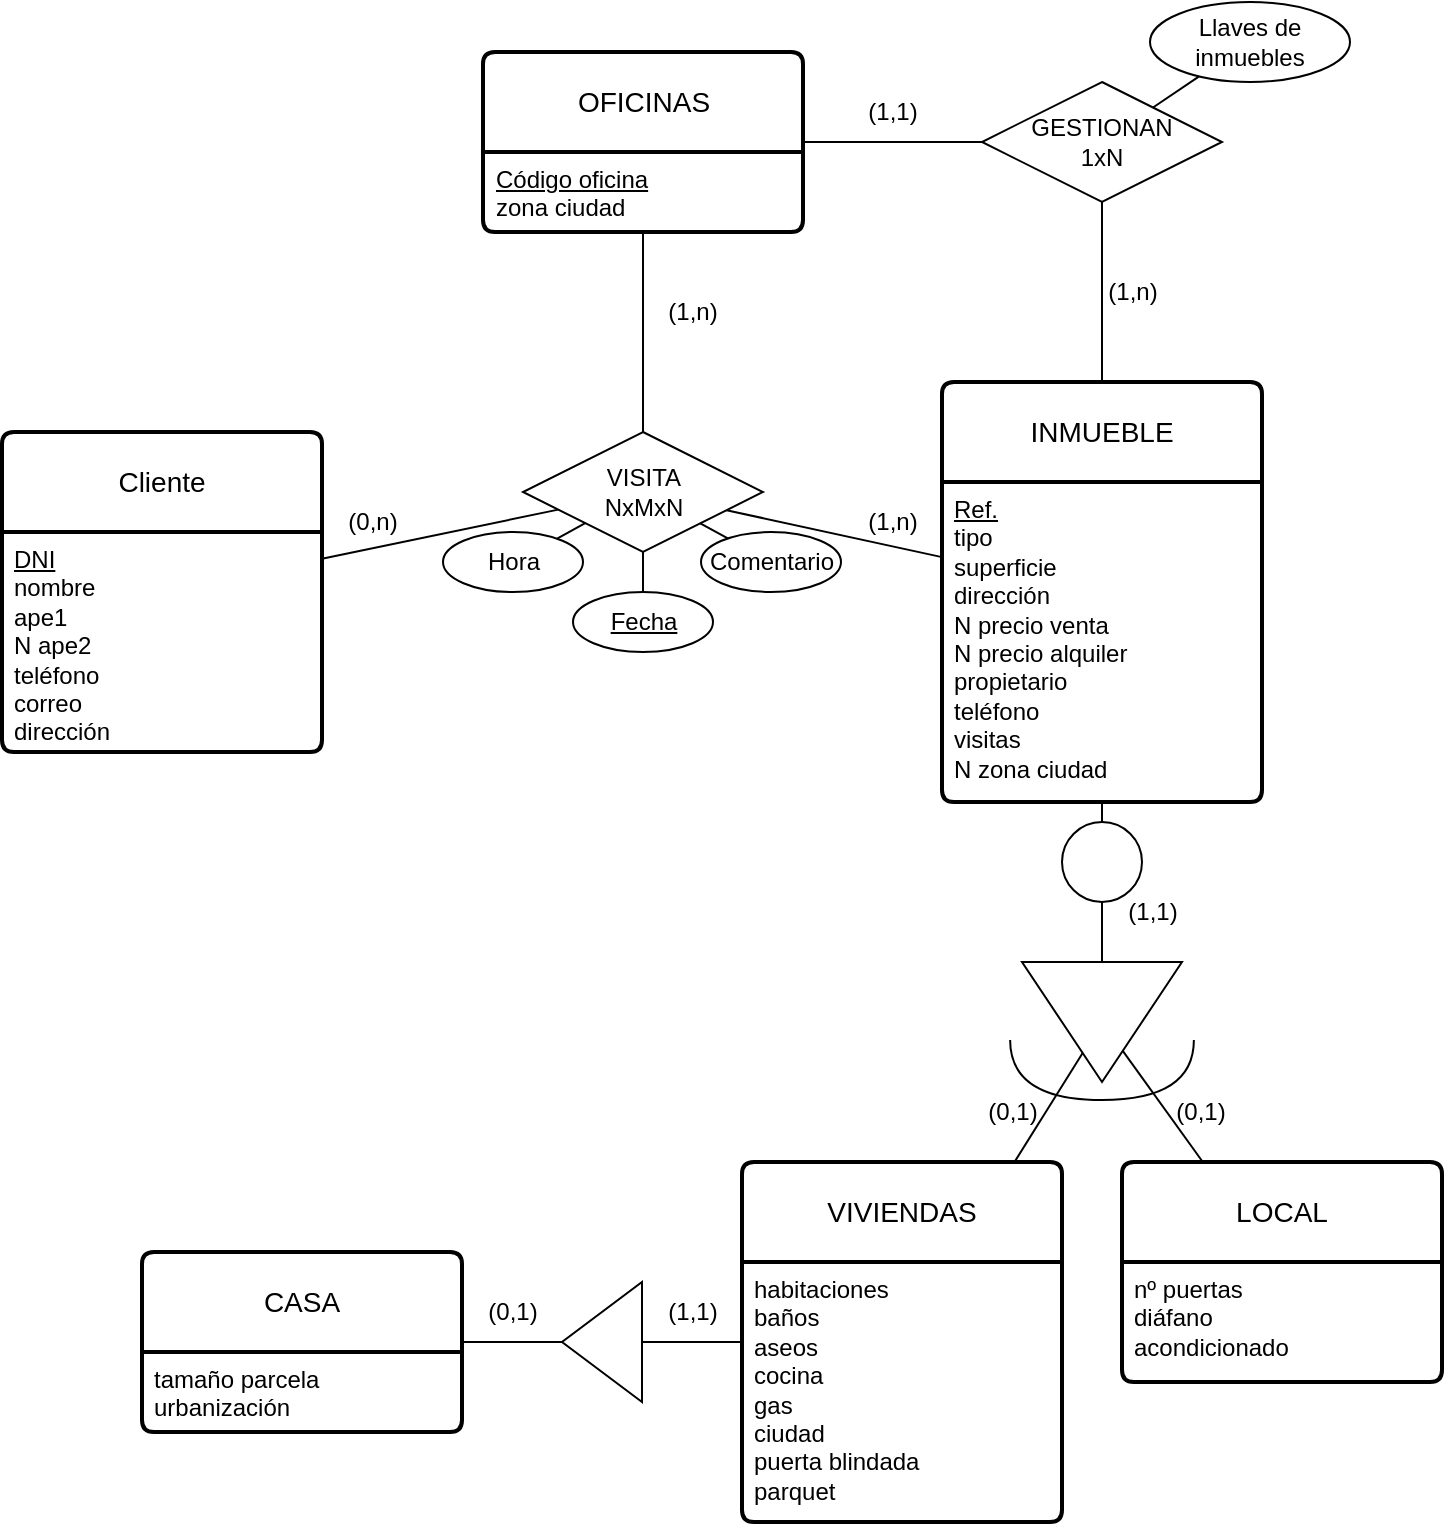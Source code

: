 <mxfile version="22.0.4" type="device">
  <diagram name="Página-1" id="CglsdMU4sxPEEouFFnb4">
    <mxGraphModel dx="1052" dy="786" grid="1" gridSize="10" guides="1" tooltips="1" connect="1" arrows="1" fold="1" page="1" pageScale="1" pageWidth="827" pageHeight="1169" math="0" shadow="0">
      <root>
        <mxCell id="0" />
        <mxCell id="1" parent="0" />
        <mxCell id="vA4ei-D3nPixJm3tVfqF-1" value="INMUEBLE" style="swimlane;childLayout=stackLayout;horizontal=1;startSize=50;horizontalStack=0;rounded=1;fontSize=14;fontStyle=0;strokeWidth=2;resizeParent=0;resizeLast=1;shadow=0;dashed=0;align=center;arcSize=4;whiteSpace=wrap;html=1;" parent="1" vertex="1">
          <mxGeometry x="480" y="590" width="160" height="210" as="geometry" />
        </mxCell>
        <mxCell id="vA4ei-D3nPixJm3tVfqF-2" value="&lt;u&gt;Ref.&lt;br&gt;&lt;/u&gt;tipo&lt;br&gt;superficie&lt;br&gt;dirección&lt;br&gt;N precio venta&lt;br&gt;N precio alquiler&lt;br&gt;propietario&lt;br&gt;teléfono&lt;br&gt;visitas&lt;br&gt;N zona ciudad" style="align=left;strokeColor=none;fillColor=none;spacingLeft=4;fontSize=12;verticalAlign=top;resizable=0;rotatable=0;part=1;html=1;" parent="vA4ei-D3nPixJm3tVfqF-1" vertex="1">
          <mxGeometry y="50" width="160" height="160" as="geometry" />
        </mxCell>
        <mxCell id="vA4ei-D3nPixJm3tVfqF-3" value="CASA" style="swimlane;childLayout=stackLayout;horizontal=1;startSize=50;horizontalStack=0;rounded=1;fontSize=14;fontStyle=0;strokeWidth=2;resizeParent=0;resizeLast=1;shadow=0;dashed=0;align=center;arcSize=4;whiteSpace=wrap;html=1;" parent="1" vertex="1">
          <mxGeometry x="80" y="1025" width="160" height="90" as="geometry" />
        </mxCell>
        <mxCell id="vA4ei-D3nPixJm3tVfqF-4" value="tamaño parcela&lt;br&gt;urbanización" style="align=left;strokeColor=none;fillColor=none;spacingLeft=4;fontSize=12;verticalAlign=top;resizable=0;rotatable=0;part=1;html=1;" parent="vA4ei-D3nPixJm3tVfqF-3" vertex="1">
          <mxGeometry y="50" width="160" height="40" as="geometry" />
        </mxCell>
        <mxCell id="vA4ei-D3nPixJm3tVfqF-8" value="OFICINAS" style="swimlane;childLayout=stackLayout;horizontal=1;startSize=50;horizontalStack=0;rounded=1;fontSize=14;fontStyle=0;strokeWidth=2;resizeParent=0;resizeLast=1;shadow=0;dashed=0;align=center;arcSize=4;whiteSpace=wrap;html=1;" parent="1" vertex="1">
          <mxGeometry x="250.5" y="425" width="160" height="90" as="geometry" />
        </mxCell>
        <mxCell id="vA4ei-D3nPixJm3tVfqF-9" value="&lt;u&gt;Código oficina&lt;/u&gt;&lt;br&gt;zona ciudad" style="align=left;strokeColor=none;fillColor=none;spacingLeft=4;fontSize=12;verticalAlign=top;resizable=0;rotatable=0;part=1;html=1;" parent="vA4ei-D3nPixJm3tVfqF-8" vertex="1">
          <mxGeometry y="50" width="160" height="40" as="geometry" />
        </mxCell>
        <mxCell id="vA4ei-D3nPixJm3tVfqF-10" value="VIVIENDAS" style="swimlane;childLayout=stackLayout;horizontal=1;startSize=50;horizontalStack=0;rounded=1;fontSize=14;fontStyle=0;strokeWidth=2;resizeParent=0;resizeLast=1;shadow=0;dashed=0;align=center;arcSize=4;whiteSpace=wrap;html=1;" parent="1" vertex="1">
          <mxGeometry x="380" y="980" width="160" height="180" as="geometry" />
        </mxCell>
        <mxCell id="vA4ei-D3nPixJm3tVfqF-11" value="habitaciones&lt;br style=&quot;border-color: var(--border-color);&quot;&gt;baños&lt;br style=&quot;border-color: var(--border-color);&quot;&gt;aseos&lt;br style=&quot;border-color: var(--border-color);&quot;&gt;cocina&lt;br style=&quot;border-color: var(--border-color);&quot;&gt;gas&lt;br style=&quot;border-color: var(--border-color);&quot;&gt;ciudad&lt;br style=&quot;border-color: var(--border-color);&quot;&gt;puerta blindada&lt;br style=&quot;border-color: var(--border-color);&quot;&gt;parquet" style="align=left;strokeColor=none;fillColor=none;spacingLeft=4;fontSize=12;verticalAlign=top;resizable=0;rotatable=0;part=1;html=1;" parent="vA4ei-D3nPixJm3tVfqF-10" vertex="1">
          <mxGeometry y="50" width="160" height="130" as="geometry" />
        </mxCell>
        <mxCell id="vA4ei-D3nPixJm3tVfqF-13" value="LOCAL" style="swimlane;childLayout=stackLayout;horizontal=1;startSize=50;horizontalStack=0;rounded=1;fontSize=14;fontStyle=0;strokeWidth=2;resizeParent=0;resizeLast=1;shadow=0;dashed=0;align=center;arcSize=4;whiteSpace=wrap;html=1;" parent="1" vertex="1">
          <mxGeometry x="570" y="980" width="160" height="110" as="geometry" />
        </mxCell>
        <mxCell id="vA4ei-D3nPixJm3tVfqF-14" value="nº puertas&lt;br&gt;diáfano&lt;br&gt;acondicionado" style="align=left;strokeColor=none;fillColor=none;spacingLeft=4;fontSize=12;verticalAlign=top;resizable=0;rotatable=0;part=1;html=1;" parent="vA4ei-D3nPixJm3tVfqF-13" vertex="1">
          <mxGeometry y="50" width="160" height="60" as="geometry" />
        </mxCell>
        <mxCell id="vA4ei-D3nPixJm3tVfqF-15" value="" style="endArrow=none;html=1;rounded=0;" parent="1" source="vA4ei-D3nPixJm3tVfqF-23" target="vA4ei-D3nPixJm3tVfqF-1" edge="1">
          <mxGeometry relative="1" as="geometry">
            <mxPoint x="710" y="1150" as="sourcePoint" />
            <mxPoint x="521.714" y="950" as="targetPoint" />
          </mxGeometry>
        </mxCell>
        <mxCell id="vA4ei-D3nPixJm3tVfqF-17" value="" style="endArrow=none;html=1;rounded=0;" parent="1" source="vA4ei-D3nPixJm3tVfqF-29" target="vA4ei-D3nPixJm3tVfqF-10" edge="1">
          <mxGeometry relative="1" as="geometry">
            <mxPoint x="526" y="1060" as="sourcePoint" />
            <mxPoint x="542" y="1030" as="targetPoint" />
          </mxGeometry>
        </mxCell>
        <mxCell id="vA4ei-D3nPixJm3tVfqF-18" value="Cliente" style="swimlane;childLayout=stackLayout;horizontal=1;startSize=50;horizontalStack=0;rounded=1;fontSize=14;fontStyle=0;strokeWidth=2;resizeParent=0;resizeLast=1;shadow=0;dashed=0;align=center;arcSize=4;whiteSpace=wrap;html=1;" parent="1" vertex="1">
          <mxGeometry x="10" y="615" width="160" height="160" as="geometry" />
        </mxCell>
        <mxCell id="vA4ei-D3nPixJm3tVfqF-19" value="&lt;u&gt;DNI&lt;br&gt;&lt;/u&gt;nombre&lt;br&gt;ape1&lt;br&gt;N ape2&lt;br&gt;teléfono&lt;br&gt;correo&lt;br&gt;dirección&lt;br&gt;" style="align=left;strokeColor=none;fillColor=none;spacingLeft=4;fontSize=12;verticalAlign=top;resizable=0;rotatable=0;part=1;html=1;" parent="vA4ei-D3nPixJm3tVfqF-18" vertex="1">
          <mxGeometry y="50" width="160" height="110" as="geometry" />
        </mxCell>
        <mxCell id="vA4ei-D3nPixJm3tVfqF-21" value="" style="endArrow=none;html=1;rounded=0;" parent="1" source="vA4ei-D3nPixJm3tVfqF-10" target="vA4ei-D3nPixJm3tVfqF-20" edge="1">
          <mxGeometry relative="1" as="geometry">
            <mxPoint x="489" y="980" as="sourcePoint" />
            <mxPoint x="527" y="860" as="targetPoint" />
          </mxGeometry>
        </mxCell>
        <mxCell id="vA4ei-D3nPixJm3tVfqF-22" value="" style="endArrow=none;html=1;rounded=0;" parent="1" source="vA4ei-D3nPixJm3tVfqF-13" target="vA4ei-D3nPixJm3tVfqF-20" edge="1">
          <mxGeometry relative="1" as="geometry">
            <mxPoint x="632" y="980" as="sourcePoint" />
            <mxPoint x="594" y="860" as="targetPoint" />
          </mxGeometry>
        </mxCell>
        <mxCell id="vA4ei-D3nPixJm3tVfqF-20" value="" style="triangle;whiteSpace=wrap;html=1;rotation=90;" parent="1" vertex="1">
          <mxGeometry x="530" y="870" width="60" height="80" as="geometry" />
        </mxCell>
        <mxCell id="vA4ei-D3nPixJm3tVfqF-24" value="" style="endArrow=none;html=1;rounded=0;" parent="1" source="vA4ei-D3nPixJm3tVfqF-20" target="vA4ei-D3nPixJm3tVfqF-23" edge="1">
          <mxGeometry relative="1" as="geometry">
            <mxPoint x="560" y="880" as="sourcePoint" />
            <mxPoint x="560" y="800" as="targetPoint" />
          </mxGeometry>
        </mxCell>
        <mxCell id="vA4ei-D3nPixJm3tVfqF-23" value="" style="ellipse;whiteSpace=wrap;html=1;" parent="1" vertex="1">
          <mxGeometry x="540" y="810" width="40" height="40" as="geometry" />
        </mxCell>
        <mxCell id="vA4ei-D3nPixJm3tVfqF-25" value="" style="shape=requiredInterface;html=1;verticalLabelPosition=bottom;sketch=0;rotation=90;" parent="1" vertex="1">
          <mxGeometry x="545" y="888.12" width="30" height="91.88" as="geometry" />
        </mxCell>
        <mxCell id="vA4ei-D3nPixJm3tVfqF-26" value="(1,1)" style="text;html=1;align=center;verticalAlign=middle;resizable=0;points=[];autosize=1;strokeColor=none;fillColor=none;" parent="1" vertex="1">
          <mxGeometry x="560" y="840" width="50" height="30" as="geometry" />
        </mxCell>
        <mxCell id="vA4ei-D3nPixJm3tVfqF-27" value="(0,1)" style="text;html=1;align=center;verticalAlign=middle;resizable=0;points=[];autosize=1;strokeColor=none;fillColor=none;" parent="1" vertex="1">
          <mxGeometry x="490" y="940" width="50" height="30" as="geometry" />
        </mxCell>
        <mxCell id="vA4ei-D3nPixJm3tVfqF-28" value="(0,1)" style="text;html=1;align=center;verticalAlign=middle;resizable=0;points=[];autosize=1;strokeColor=none;fillColor=none;" parent="1" vertex="1">
          <mxGeometry x="584" y="940" width="50" height="30" as="geometry" />
        </mxCell>
        <mxCell id="vA4ei-D3nPixJm3tVfqF-30" value="" style="endArrow=none;html=1;rounded=0;" parent="1" source="vA4ei-D3nPixJm3tVfqF-3" target="vA4ei-D3nPixJm3tVfqF-29" edge="1">
          <mxGeometry relative="1" as="geometry">
            <mxPoint x="465" y="1280" as="sourcePoint" />
            <mxPoint x="465" y="1170" as="targetPoint" />
          </mxGeometry>
        </mxCell>
        <mxCell id="vA4ei-D3nPixJm3tVfqF-29" value="" style="triangle;whiteSpace=wrap;html=1;rotation=-180;" parent="1" vertex="1">
          <mxGeometry x="290" y="1040" width="40" height="60" as="geometry" />
        </mxCell>
        <mxCell id="vA4ei-D3nPixJm3tVfqF-31" value="(1,1)" style="text;html=1;align=center;verticalAlign=middle;resizable=0;points=[];autosize=1;strokeColor=none;fillColor=none;" parent="1" vertex="1">
          <mxGeometry x="330" y="1040" width="50" height="30" as="geometry" />
        </mxCell>
        <mxCell id="vA4ei-D3nPixJm3tVfqF-32" value="(0,1)" style="text;html=1;align=center;verticalAlign=middle;resizable=0;points=[];autosize=1;strokeColor=none;fillColor=none;" parent="1" vertex="1">
          <mxGeometry x="240" y="1040" width="50" height="30" as="geometry" />
        </mxCell>
        <mxCell id="vA4ei-D3nPixJm3tVfqF-34" value="" style="endArrow=none;html=1;rounded=0;" parent="1" source="vA4ei-D3nPixJm3tVfqF-33" target="vA4ei-D3nPixJm3tVfqF-1" edge="1">
          <mxGeometry relative="1" as="geometry">
            <mxPoint x="240" y="590" as="sourcePoint" />
            <mxPoint x="400" y="590" as="targetPoint" />
          </mxGeometry>
        </mxCell>
        <mxCell id="vA4ei-D3nPixJm3tVfqF-35" value="" style="endArrow=none;html=1;rounded=0;" parent="1" source="vA4ei-D3nPixJm3tVfqF-18" target="vA4ei-D3nPixJm3tVfqF-33" edge="1">
          <mxGeometry relative="1" as="geometry">
            <mxPoint x="170" y="695" as="sourcePoint" />
            <mxPoint x="480" y="695" as="targetPoint" />
          </mxGeometry>
        </mxCell>
        <mxCell id="vA4ei-D3nPixJm3tVfqF-33" value="VISITA&lt;br&gt;NxMxN" style="shape=rhombus;perimeter=rhombusPerimeter;whiteSpace=wrap;html=1;align=center;" parent="1" vertex="1">
          <mxGeometry x="270.5" y="615" width="120" height="60" as="geometry" />
        </mxCell>
        <mxCell id="vA4ei-D3nPixJm3tVfqF-36" value="(0,n)" style="text;html=1;align=center;verticalAlign=middle;resizable=0;points=[];autosize=1;strokeColor=none;fillColor=none;" parent="1" vertex="1">
          <mxGeometry x="170" y="645" width="50" height="30" as="geometry" />
        </mxCell>
        <mxCell id="vA4ei-D3nPixJm3tVfqF-37" value="(1,n)" style="text;html=1;align=center;verticalAlign=middle;resizable=0;points=[];autosize=1;strokeColor=none;fillColor=none;" parent="1" vertex="1">
          <mxGeometry x="429.5" y="645" width="50" height="30" as="geometry" />
        </mxCell>
        <mxCell id="vA4ei-D3nPixJm3tVfqF-38" value="" style="endArrow=none;html=1;rounded=0;" parent="1" source="vA4ei-D3nPixJm3tVfqF-40" target="vA4ei-D3nPixJm3tVfqF-1" edge="1">
          <mxGeometry relative="1" as="geometry">
            <mxPoint x="270" y="570" as="sourcePoint" />
            <mxPoint x="430" y="570" as="targetPoint" />
          </mxGeometry>
        </mxCell>
        <mxCell id="vA4ei-D3nPixJm3tVfqF-41" value="" style="endArrow=none;html=1;rounded=0;" parent="1" source="vA4ei-D3nPixJm3tVfqF-8" target="vA4ei-D3nPixJm3tVfqF-40" edge="1">
          <mxGeometry relative="1" as="geometry">
            <mxPoint x="382" y="490" as="sourcePoint" />
            <mxPoint x="480" y="603" as="targetPoint" />
          </mxGeometry>
        </mxCell>
        <mxCell id="vA4ei-D3nPixJm3tVfqF-40" value="GESTIONAN&lt;br&gt;1xN" style="shape=rhombus;perimeter=rhombusPerimeter;whiteSpace=wrap;html=1;align=center;" parent="1" vertex="1">
          <mxGeometry x="500" y="440" width="120" height="60" as="geometry" />
        </mxCell>
        <mxCell id="vA4ei-D3nPixJm3tVfqF-42" value="&lt;u&gt;Fecha&lt;/u&gt;" style="ellipse;whiteSpace=wrap;html=1;align=center;" parent="1" vertex="1">
          <mxGeometry x="295.5" y="695" width="70" height="30" as="geometry" />
        </mxCell>
        <mxCell id="vA4ei-D3nPixJm3tVfqF-43" value="Hora" style="ellipse;whiteSpace=wrap;html=1;align=center;" parent="1" vertex="1">
          <mxGeometry x="230.5" y="665" width="70" height="30" as="geometry" />
        </mxCell>
        <mxCell id="vA4ei-D3nPixJm3tVfqF-44" value="Comentario" style="ellipse;whiteSpace=wrap;html=1;align=center;" parent="1" vertex="1">
          <mxGeometry x="359.5" y="665" width="70" height="30" as="geometry" />
        </mxCell>
        <mxCell id="vA4ei-D3nPixJm3tVfqF-45" value="" style="endArrow=none;html=1;rounded=0;" parent="1" source="vA4ei-D3nPixJm3tVfqF-43" target="vA4ei-D3nPixJm3tVfqF-33" edge="1">
          <mxGeometry relative="1" as="geometry">
            <mxPoint x="260.5" y="580" as="sourcePoint" />
            <mxPoint x="420.5" y="580" as="targetPoint" />
          </mxGeometry>
        </mxCell>
        <mxCell id="vA4ei-D3nPixJm3tVfqF-46" value="" style="endArrow=none;html=1;rounded=0;" parent="1" source="vA4ei-D3nPixJm3tVfqF-42" target="vA4ei-D3nPixJm3tVfqF-33" edge="1">
          <mxGeometry relative="1" as="geometry">
            <mxPoint x="293.5" y="623" as="sourcePoint" />
            <mxPoint x="315.5" y="638" as="targetPoint" />
          </mxGeometry>
        </mxCell>
        <mxCell id="vA4ei-D3nPixJm3tVfqF-47" value="" style="endArrow=none;html=1;rounded=0;" parent="1" source="vA4ei-D3nPixJm3tVfqF-33" target="vA4ei-D3nPixJm3tVfqF-44" edge="1">
          <mxGeometry relative="1" as="geometry">
            <mxPoint x="340.5" y="595" as="sourcePoint" />
            <mxPoint x="340.5" y="625" as="targetPoint" />
          </mxGeometry>
        </mxCell>
        <mxCell id="vA4ei-D3nPixJm3tVfqF-51" value="(1,1)" style="text;html=1;align=center;verticalAlign=middle;resizable=0;points=[];autosize=1;strokeColor=none;fillColor=none;" parent="1" vertex="1">
          <mxGeometry x="430" y="440" width="50" height="30" as="geometry" />
        </mxCell>
        <mxCell id="vA4ei-D3nPixJm3tVfqF-52" value="(1,n)" style="text;html=1;align=center;verticalAlign=middle;resizable=0;points=[];autosize=1;strokeColor=none;fillColor=none;" parent="1" vertex="1">
          <mxGeometry x="550" y="530" width="50" height="30" as="geometry" />
        </mxCell>
        <mxCell id="vA4ei-D3nPixJm3tVfqF-53" value="" style="endArrow=none;html=1;rounded=0;" parent="1" source="vA4ei-D3nPixJm3tVfqF-8" target="vA4ei-D3nPixJm3tVfqF-33" edge="1">
          <mxGeometry relative="1" as="geometry">
            <mxPoint x="200" y="740" as="sourcePoint" />
            <mxPoint x="360" y="740" as="targetPoint" />
          </mxGeometry>
        </mxCell>
        <mxCell id="vA4ei-D3nPixJm3tVfqF-54" value="(1,n)" style="text;html=1;align=center;verticalAlign=middle;resizable=0;points=[];autosize=1;strokeColor=none;fillColor=none;" parent="1" vertex="1">
          <mxGeometry x="330" y="540" width="50" height="30" as="geometry" />
        </mxCell>
        <mxCell id="DUx9BUj5cnTURUagbQQo-2" value="Llaves de inmuebles" style="ellipse;whiteSpace=wrap;html=1;align=center;" vertex="1" parent="1">
          <mxGeometry x="584" y="400" width="100" height="40" as="geometry" />
        </mxCell>
        <mxCell id="DUx9BUj5cnTURUagbQQo-3" value="" style="endArrow=none;html=1;rounded=0;" edge="1" parent="1" source="DUx9BUj5cnTURUagbQQo-2" target="vA4ei-D3nPixJm3tVfqF-40">
          <mxGeometry relative="1" as="geometry">
            <mxPoint x="360" y="630" as="sourcePoint" />
            <mxPoint x="520" y="630" as="targetPoint" />
          </mxGeometry>
        </mxCell>
      </root>
    </mxGraphModel>
  </diagram>
</mxfile>
